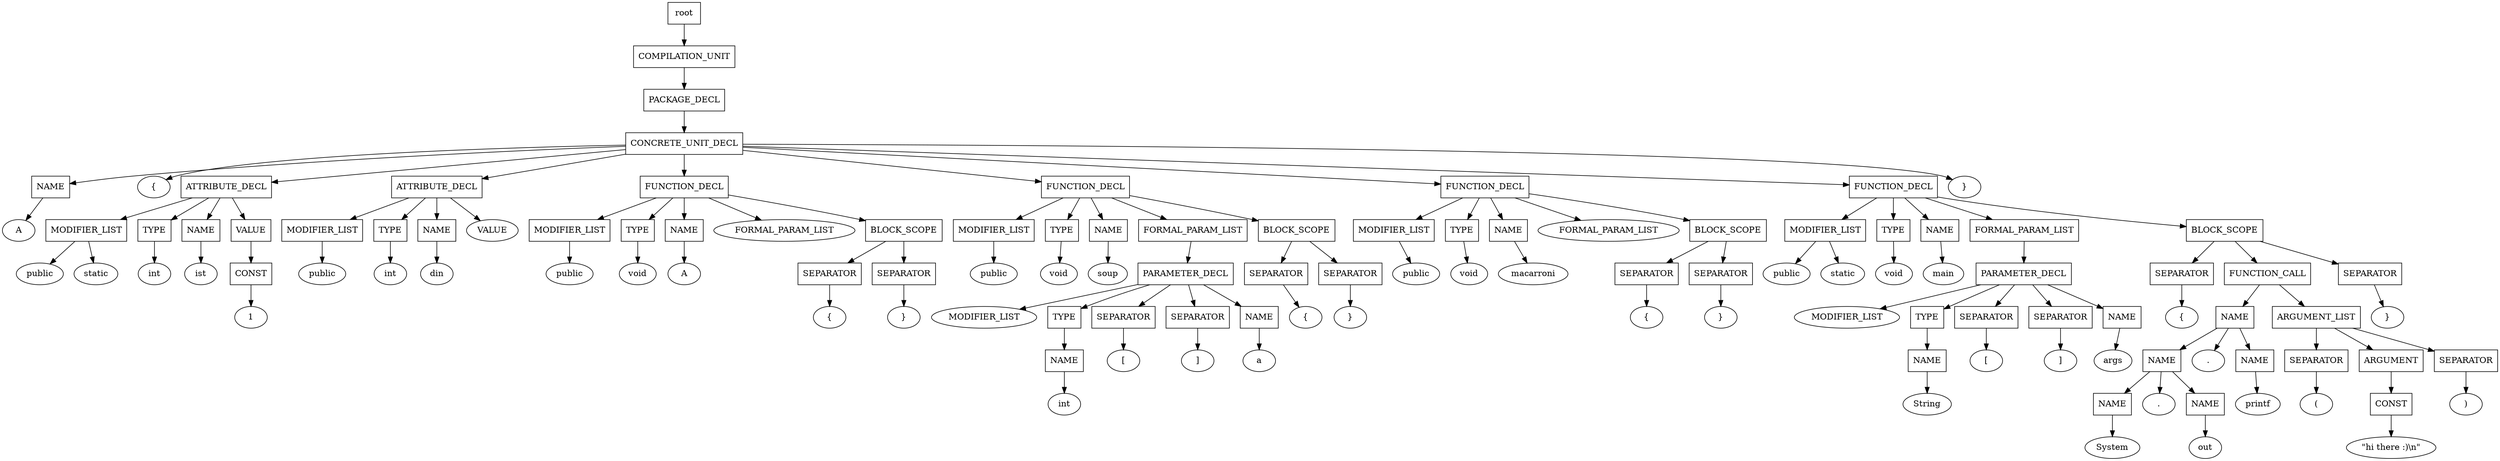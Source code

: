 digraph G {
	splines="TRUE";
	n_0 [label="root", shape="rectangle"]
	n_0 -> n_1
	n_1 [label="COMPILATION_UNIT", shape="rectangle"]
	n_1 -> n_2
	n_2 [label="PACKAGE_DECL", shape="rectangle"]
	n_2 -> n_3
	n_3 [label="CONCRETE_UNIT_DECL", shape="rectangle"]
	n_3 -> n_4
	n_4 [label="NAME", shape="rectangle"]
	n_4 -> n_13
	n_13 [label="A", shape="ellipse"]
	n_3 -> n_5
	n_5 [label="{", shape="ellipse"]
	n_3 -> n_6
	n_6 [label="ATTRIBUTE_DECL", shape="rectangle"]
	n_6 -> n_14
	n_14 [label="MODIFIER_LIST", shape="rectangle"]
	n_14 -> n_42
	n_42 [label="public", shape="ellipse"]
	n_14 -> n_43
	n_43 [label="static", shape="ellipse"]
	n_6 -> n_15
	n_15 [label="TYPE", shape="rectangle"]
	n_15 -> n_44
	n_44 [label="int", shape="ellipse"]
	n_6 -> n_16
	n_16 [label="NAME", shape="rectangle"]
	n_16 -> n_45
	n_45 [label="ist", shape="ellipse"]
	n_6 -> n_17
	n_17 [label="VALUE", shape="rectangle"]
	n_17 -> n_46
	n_46 [label="CONST", shape="rectangle"]
	n_46 -> n_74
	n_74 [label="1", shape="ellipse"]
	n_3 -> n_7
	n_7 [label="ATTRIBUTE_DECL", shape="rectangle"]
	n_7 -> n_18
	n_18 [label="MODIFIER_LIST", shape="rectangle"]
	n_18 -> n_47
	n_47 [label="public", shape="ellipse"]
	n_7 -> n_19
	n_19 [label="TYPE", shape="rectangle"]
	n_19 -> n_48
	n_48 [label="int", shape="ellipse"]
	n_7 -> n_20
	n_20 [label="NAME", shape="rectangle"]
	n_20 -> n_49
	n_49 [label="din", shape="ellipse"]
	n_7 -> n_21
	n_21 [label="VALUE", shape="ellipse"]
	n_3 -> n_8
	n_8 [label="FUNCTION_DECL", shape="rectangle"]
	n_8 -> n_22
	n_22 [label="MODIFIER_LIST", shape="rectangle"]
	n_22 -> n_50
	n_50 [label="public", shape="ellipse"]
	n_8 -> n_23
	n_23 [label="TYPE", shape="rectangle"]
	n_23 -> n_51
	n_51 [label="void", shape="ellipse"]
	n_8 -> n_24
	n_24 [label="NAME", shape="rectangle"]
	n_24 -> n_52
	n_52 [label="A", shape="ellipse"]
	n_8 -> n_25
	n_25 [label="FORMAL_PARAM_LIST", shape="ellipse"]
	n_8 -> n_26
	n_26 [label="BLOCK_SCOPE", shape="rectangle"]
	n_26 -> n_53
	n_53 [label="SEPARATOR", shape="rectangle"]
	n_53 -> n_75
	n_75 [label="{", shape="ellipse"]
	n_26 -> n_54
	n_54 [label="SEPARATOR", shape="rectangle"]
	n_54 -> n_76
	n_76 [label="}", shape="ellipse"]
	n_3 -> n_9
	n_9 [label="FUNCTION_DECL", shape="rectangle"]
	n_9 -> n_27
	n_27 [label="MODIFIER_LIST", shape="rectangle"]
	n_27 -> n_55
	n_55 [label="public", shape="ellipse"]
	n_9 -> n_28
	n_28 [label="TYPE", shape="rectangle"]
	n_28 -> n_56
	n_56 [label="void", shape="ellipse"]
	n_9 -> n_29
	n_29 [label="NAME", shape="rectangle"]
	n_29 -> n_57
	n_57 [label="soup", shape="ellipse"]
	n_9 -> n_30
	n_30 [label="FORMAL_PARAM_LIST", shape="rectangle"]
	n_30 -> n_58
	n_58 [label="PARAMETER_DECL", shape="rectangle"]
	n_58 -> n_77
	n_77 [label="MODIFIER_LIST", shape="ellipse"]
	n_58 -> n_78
	n_78 [label="TYPE", shape="rectangle"]
	n_78 -> n_95
	n_95 [label="NAME", shape="rectangle"]
	n_95 -> n_109
	n_109 [label="int", shape="ellipse"]
	n_58 -> n_79
	n_79 [label="SEPARATOR", shape="rectangle"]
	n_79 -> n_96
	n_96 [label="[", shape="ellipse"]
	n_58 -> n_80
	n_80 [label="SEPARATOR", shape="rectangle"]
	n_80 -> n_97
	n_97 [label="]", shape="ellipse"]
	n_58 -> n_81
	n_81 [label="NAME", shape="rectangle"]
	n_81 -> n_98
	n_98 [label="a", shape="ellipse"]
	n_9 -> n_31
	n_31 [label="BLOCK_SCOPE", shape="rectangle"]
	n_31 -> n_59
	n_59 [label="SEPARATOR", shape="rectangle"]
	n_59 -> n_82
	n_82 [label="{", shape="ellipse"]
	n_31 -> n_60
	n_60 [label="SEPARATOR", shape="rectangle"]
	n_60 -> n_83
	n_83 [label="}", shape="ellipse"]
	n_3 -> n_10
	n_10 [label="FUNCTION_DECL", shape="rectangle"]
	n_10 -> n_32
	n_32 [label="MODIFIER_LIST", shape="rectangle"]
	n_32 -> n_61
	n_61 [label="public", shape="ellipse"]
	n_10 -> n_33
	n_33 [label="TYPE", shape="rectangle"]
	n_33 -> n_62
	n_62 [label="void", shape="ellipse"]
	n_10 -> n_34
	n_34 [label="NAME", shape="rectangle"]
	n_34 -> n_63
	n_63 [label="macarroni", shape="ellipse"]
	n_10 -> n_35
	n_35 [label="FORMAL_PARAM_LIST", shape="ellipse"]
	n_10 -> n_36
	n_36 [label="BLOCK_SCOPE", shape="rectangle"]
	n_36 -> n_64
	n_64 [label="SEPARATOR", shape="rectangle"]
	n_64 -> n_84
	n_84 [label="{", shape="ellipse"]
	n_36 -> n_65
	n_65 [label="SEPARATOR", shape="rectangle"]
	n_65 -> n_85
	n_85 [label="}", shape="ellipse"]
	n_3 -> n_11
	n_11 [label="FUNCTION_DECL", shape="rectangle"]
	n_11 -> n_37
	n_37 [label="MODIFIER_LIST", shape="rectangle"]
	n_37 -> n_66
	n_66 [label="public", shape="ellipse"]
	n_37 -> n_67
	n_67 [label="static", shape="ellipse"]
	n_11 -> n_38
	n_38 [label="TYPE", shape="rectangle"]
	n_38 -> n_68
	n_68 [label="void", shape="ellipse"]
	n_11 -> n_39
	n_39 [label="NAME", shape="rectangle"]
	n_39 -> n_69
	n_69 [label="main", shape="ellipse"]
	n_11 -> n_40
	n_40 [label="FORMAL_PARAM_LIST", shape="rectangle"]
	n_40 -> n_70
	n_70 [label="PARAMETER_DECL", shape="rectangle"]
	n_70 -> n_86
	n_86 [label="MODIFIER_LIST", shape="ellipse"]
	n_70 -> n_87
	n_87 [label="TYPE", shape="rectangle"]
	n_87 -> n_99
	n_99 [label="NAME", shape="rectangle"]
	n_99 -> n_110
	n_110 [label="String", shape="ellipse"]
	n_70 -> n_88
	n_88 [label="SEPARATOR", shape="rectangle"]
	n_88 -> n_100
	n_100 [label="[", shape="ellipse"]
	n_70 -> n_89
	n_89 [label="SEPARATOR", shape="rectangle"]
	n_89 -> n_101
	n_101 [label="]", shape="ellipse"]
	n_70 -> n_90
	n_90 [label="NAME", shape="rectangle"]
	n_90 -> n_102
	n_102 [label="args", shape="ellipse"]
	n_11 -> n_41
	n_41 [label="BLOCK_SCOPE", shape="rectangle"]
	n_41 -> n_71
	n_71 [label="SEPARATOR", shape="rectangle"]
	n_71 -> n_91
	n_91 [label="{", shape="ellipse"]
	n_41 -> n_72
	n_72 [label="FUNCTION_CALL", shape="rectangle"]
	n_72 -> n_92
	n_92 [label="NAME", shape="rectangle"]
	n_92 -> n_103
	n_103 [label="NAME", shape="rectangle"]
	n_103 -> n_111
	n_111 [label="NAME", shape="rectangle"]
	n_111 -> n_118
	n_118 [label="System", shape="ellipse"]
	n_103 -> n_112
	n_112 [label=".", shape="ellipse"]
	n_103 -> n_113
	n_113 [label="NAME", shape="rectangle"]
	n_113 -> n_119
	n_119 [label="out", shape="ellipse"]
	n_92 -> n_104
	n_104 [label=".", shape="ellipse"]
	n_92 -> n_105
	n_105 [label="NAME", shape="rectangle"]
	n_105 -> n_114
	n_114 [label="printf", shape="ellipse"]
	n_72 -> n_93
	n_93 [label="ARGUMENT_LIST", shape="rectangle"]
	n_93 -> n_106
	n_106 [label="SEPARATOR", shape="rectangle"]
	n_106 -> n_115
	n_115 [label="(", shape="ellipse"]
	n_93 -> n_107
	n_107 [label="ARGUMENT", shape="rectangle"]
	n_107 -> n_116
	n_116 [label="CONST", shape="rectangle"]
	n_116 -> n_120
	n_120 [label="\"hi there :)\\n\"", shape="ellipse"]
	n_93 -> n_108
	n_108 [label="SEPARATOR", shape="rectangle"]
	n_108 -> n_117
	n_117 [label=")", shape="ellipse"]
	n_41 -> n_73
	n_73 [label="SEPARATOR", shape="rectangle"]
	n_73 -> n_94
	n_94 [label="}", shape="ellipse"]
	n_3 -> n_12
	n_12 [label="}", shape="ellipse"]
}
